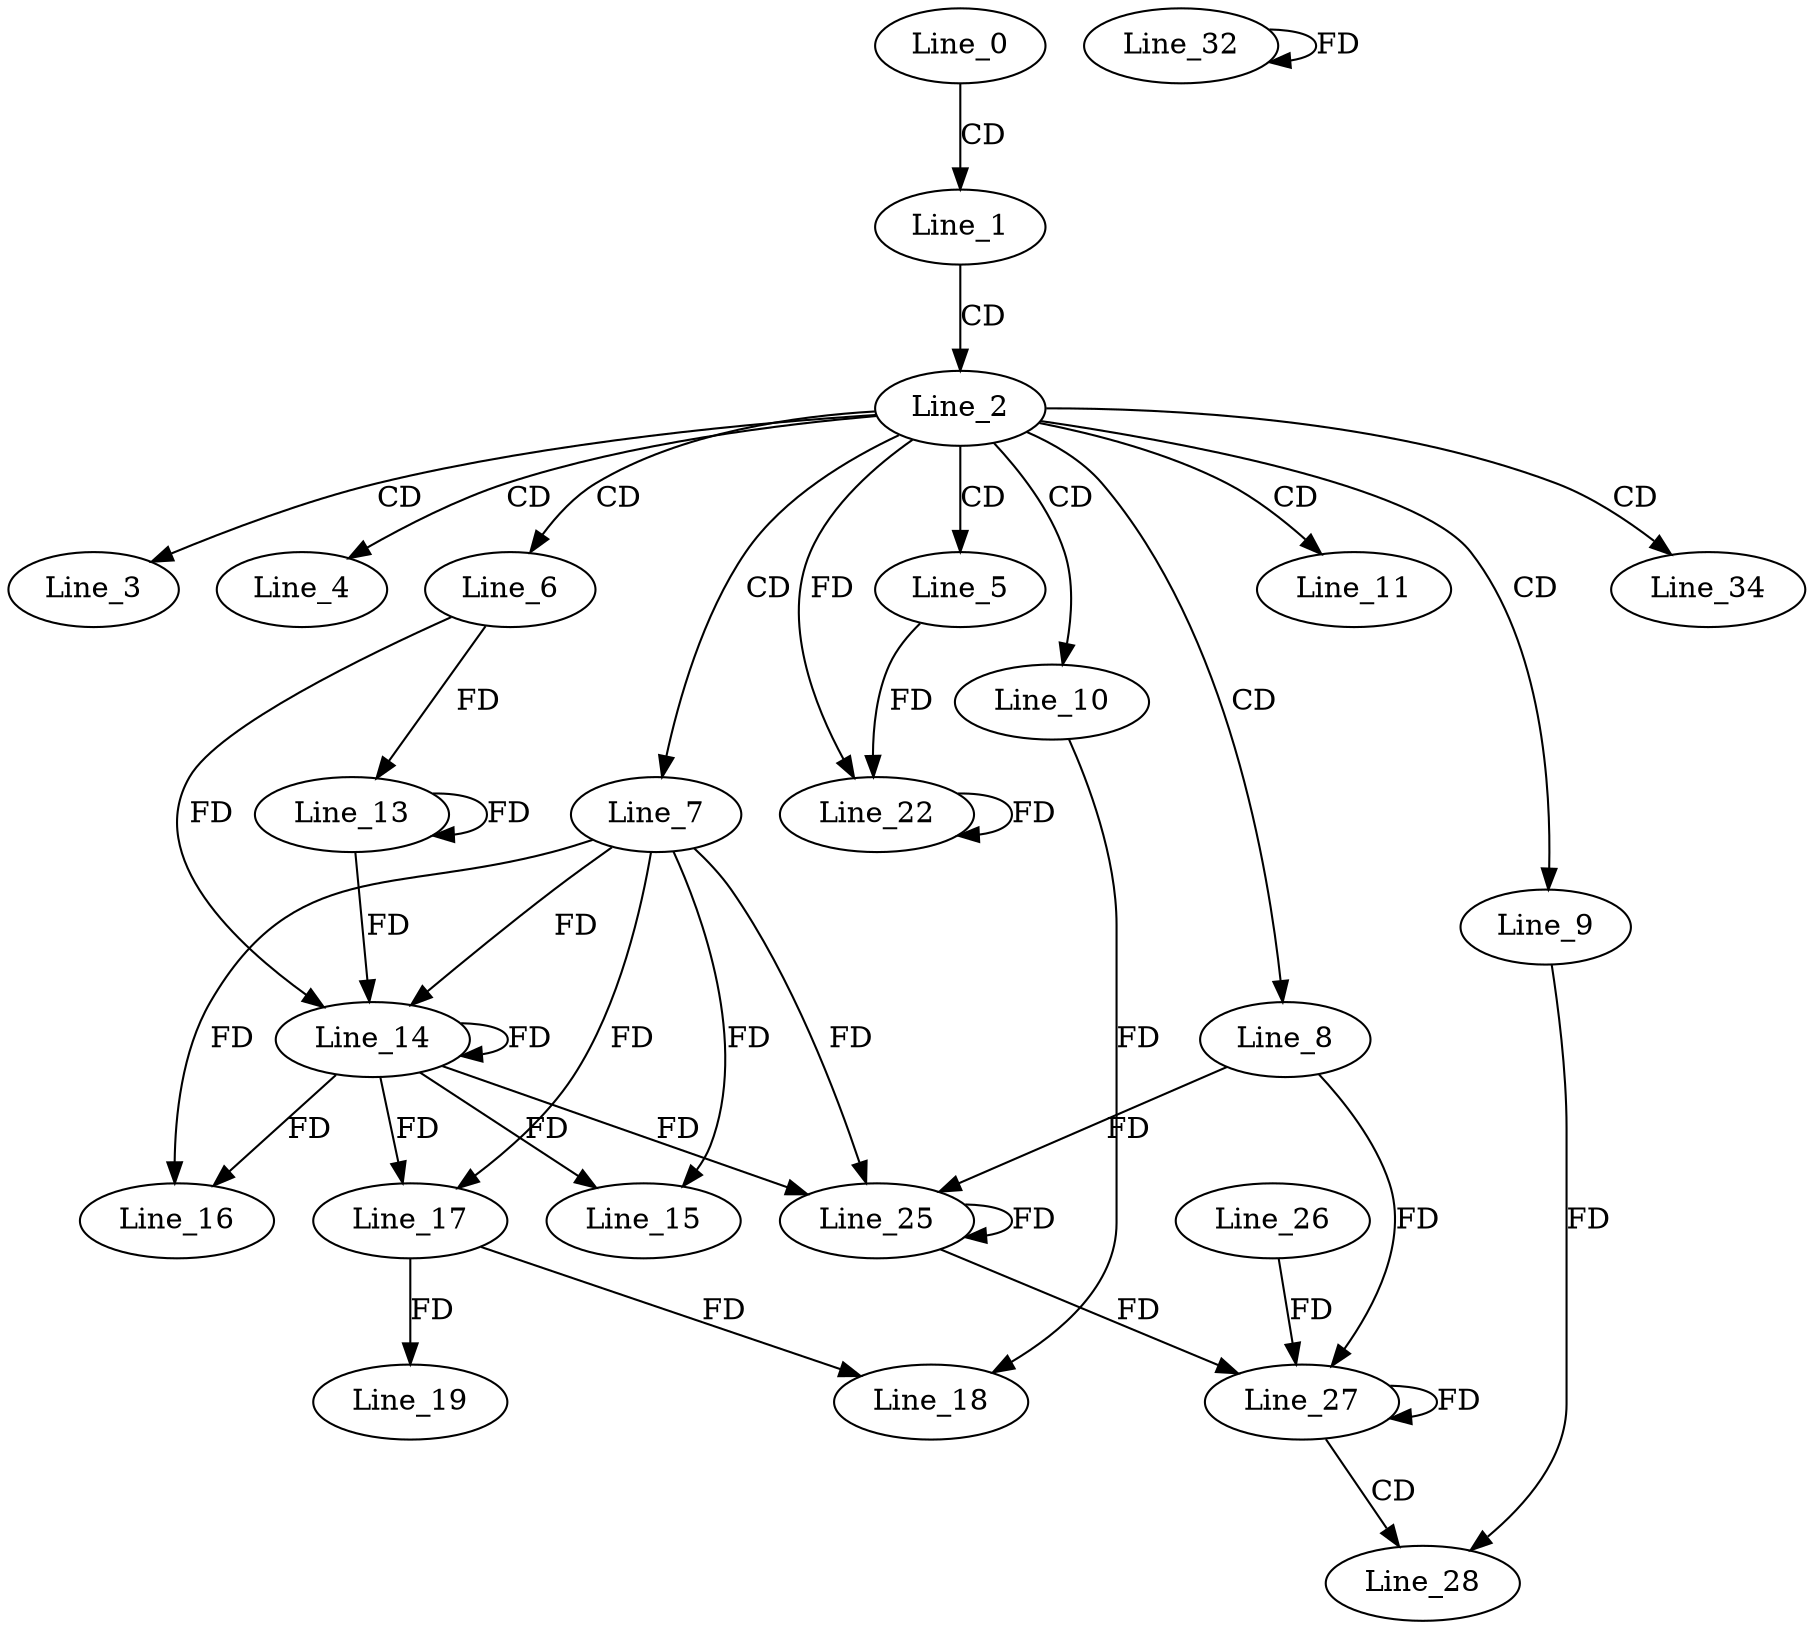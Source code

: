 digraph G {
  Line_0;
  Line_1;
  Line_2;
  Line_3;
  Line_4;
  Line_5;
  Line_6;
  Line_7;
  Line_8;
  Line_9;
  Line_10;
  Line_11;
  Line_13;
  Line_14;
  Line_14;
  Line_15;
  Line_16;
  Line_17;
  Line_17;
  Line_18;
  Line_19;
  Line_22;
  Line_25;
  Line_25;
  Line_27;
  Line_26;
  Line_27;
  Line_27;
  Line_28;
  Line_32;
  Line_34;
  Line_0 -> Line_1 [ label="CD" ];
  Line_1 -> Line_2 [ label="CD" ];
  Line_2 -> Line_3 [ label="CD" ];
  Line_2 -> Line_4 [ label="CD" ];
  Line_2 -> Line_5 [ label="CD" ];
  Line_2 -> Line_6 [ label="CD" ];
  Line_2 -> Line_7 [ label="CD" ];
  Line_2 -> Line_8 [ label="CD" ];
  Line_2 -> Line_9 [ label="CD" ];
  Line_2 -> Line_10 [ label="CD" ];
  Line_2 -> Line_11 [ label="CD" ];
  Line_6 -> Line_13 [ label="FD" ];
  Line_13 -> Line_13 [ label="FD" ];
  Line_7 -> Line_14 [ label="FD" ];
  Line_14 -> Line_14 [ label="FD" ];
  Line_6 -> Line_14 [ label="FD" ];
  Line_13 -> Line_14 [ label="FD" ];
  Line_7 -> Line_15 [ label="FD" ];
  Line_14 -> Line_15 [ label="FD" ];
  Line_7 -> Line_16 [ label="FD" ];
  Line_14 -> Line_16 [ label="FD" ];
  Line_7 -> Line_17 [ label="FD" ];
  Line_14 -> Line_17 [ label="FD" ];
  Line_17 -> Line_18 [ label="FD" ];
  Line_10 -> Line_18 [ label="FD" ];
  Line_17 -> Line_19 [ label="FD" ];
  Line_5 -> Line_22 [ label="FD" ];
  Line_22 -> Line_22 [ label="FD" ];
  Line_2 -> Line_22 [ label="FD" ];
  Line_8 -> Line_25 [ label="FD" ];
  Line_25 -> Line_25 [ label="FD" ];
  Line_7 -> Line_25 [ label="FD" ];
  Line_14 -> Line_25 [ label="FD" ];
  Line_27 -> Line_27 [ label="FD" ];
  Line_26 -> Line_27 [ label="FD" ];
  Line_8 -> Line_27 [ label="FD" ];
  Line_25 -> Line_27 [ label="FD" ];
  Line_27 -> Line_28 [ label="CD" ];
  Line_9 -> Line_28 [ label="FD" ];
  Line_32 -> Line_32 [ label="FD" ];
  Line_2 -> Line_34 [ label="CD" ];
}
